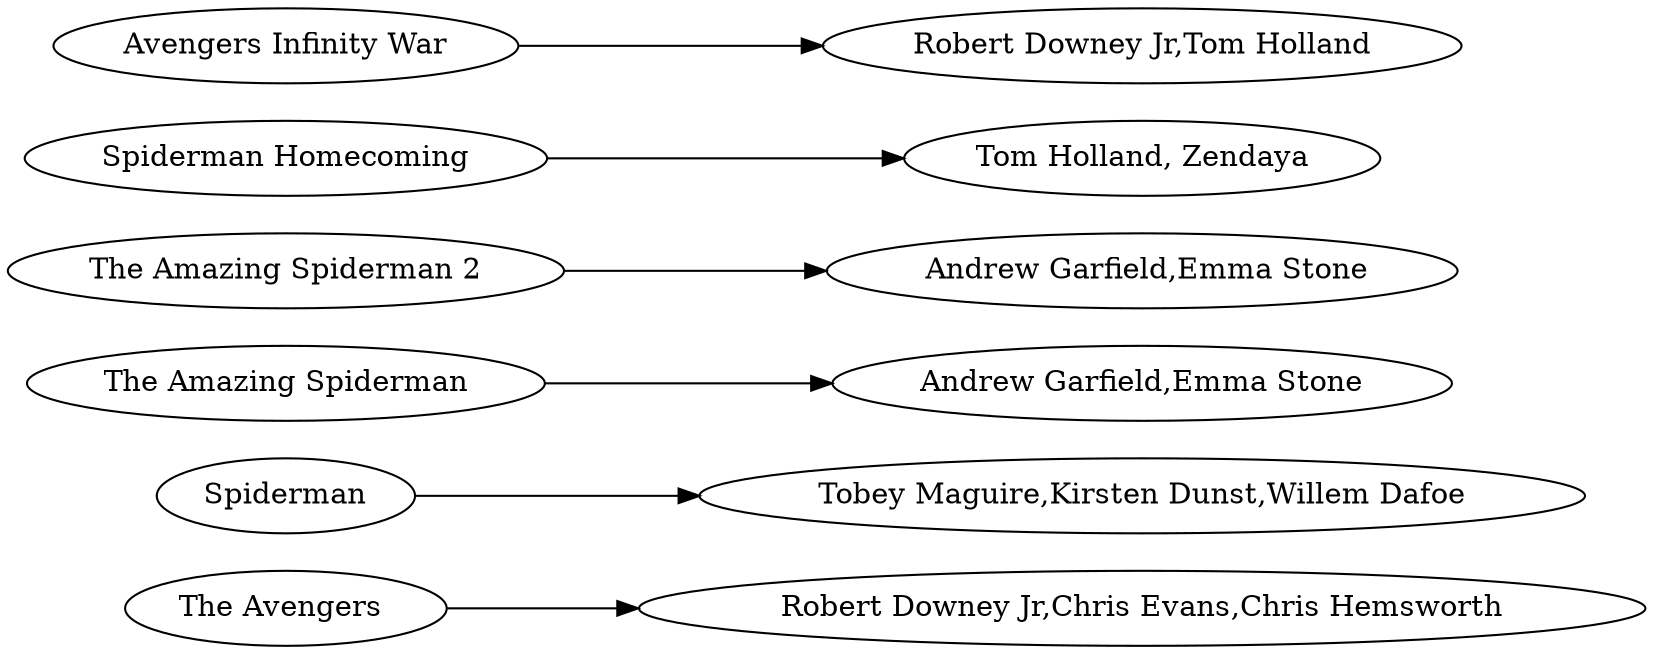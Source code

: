 digraph ejemplo{
rankdir = LR
"The Avengers " -> " Robert Downey Jr,Chris Evans,Chris Hemsworth ";
"Spiderman" -> "Tobey Maguire,Kirsten Dunst,Willem Dafoe";
"The Amazing Spiderman" -> "Andrew Garfield,Emma Stone";
"The Amazing Spiderman 2" -> " Andrew Garfield,Emma Stone";
"Spiderman Homecoming" -> "Tom Holland, Zendaya";
"Avengers Infinity War" -> "Robert Downey Jr,Tom Holland";
}